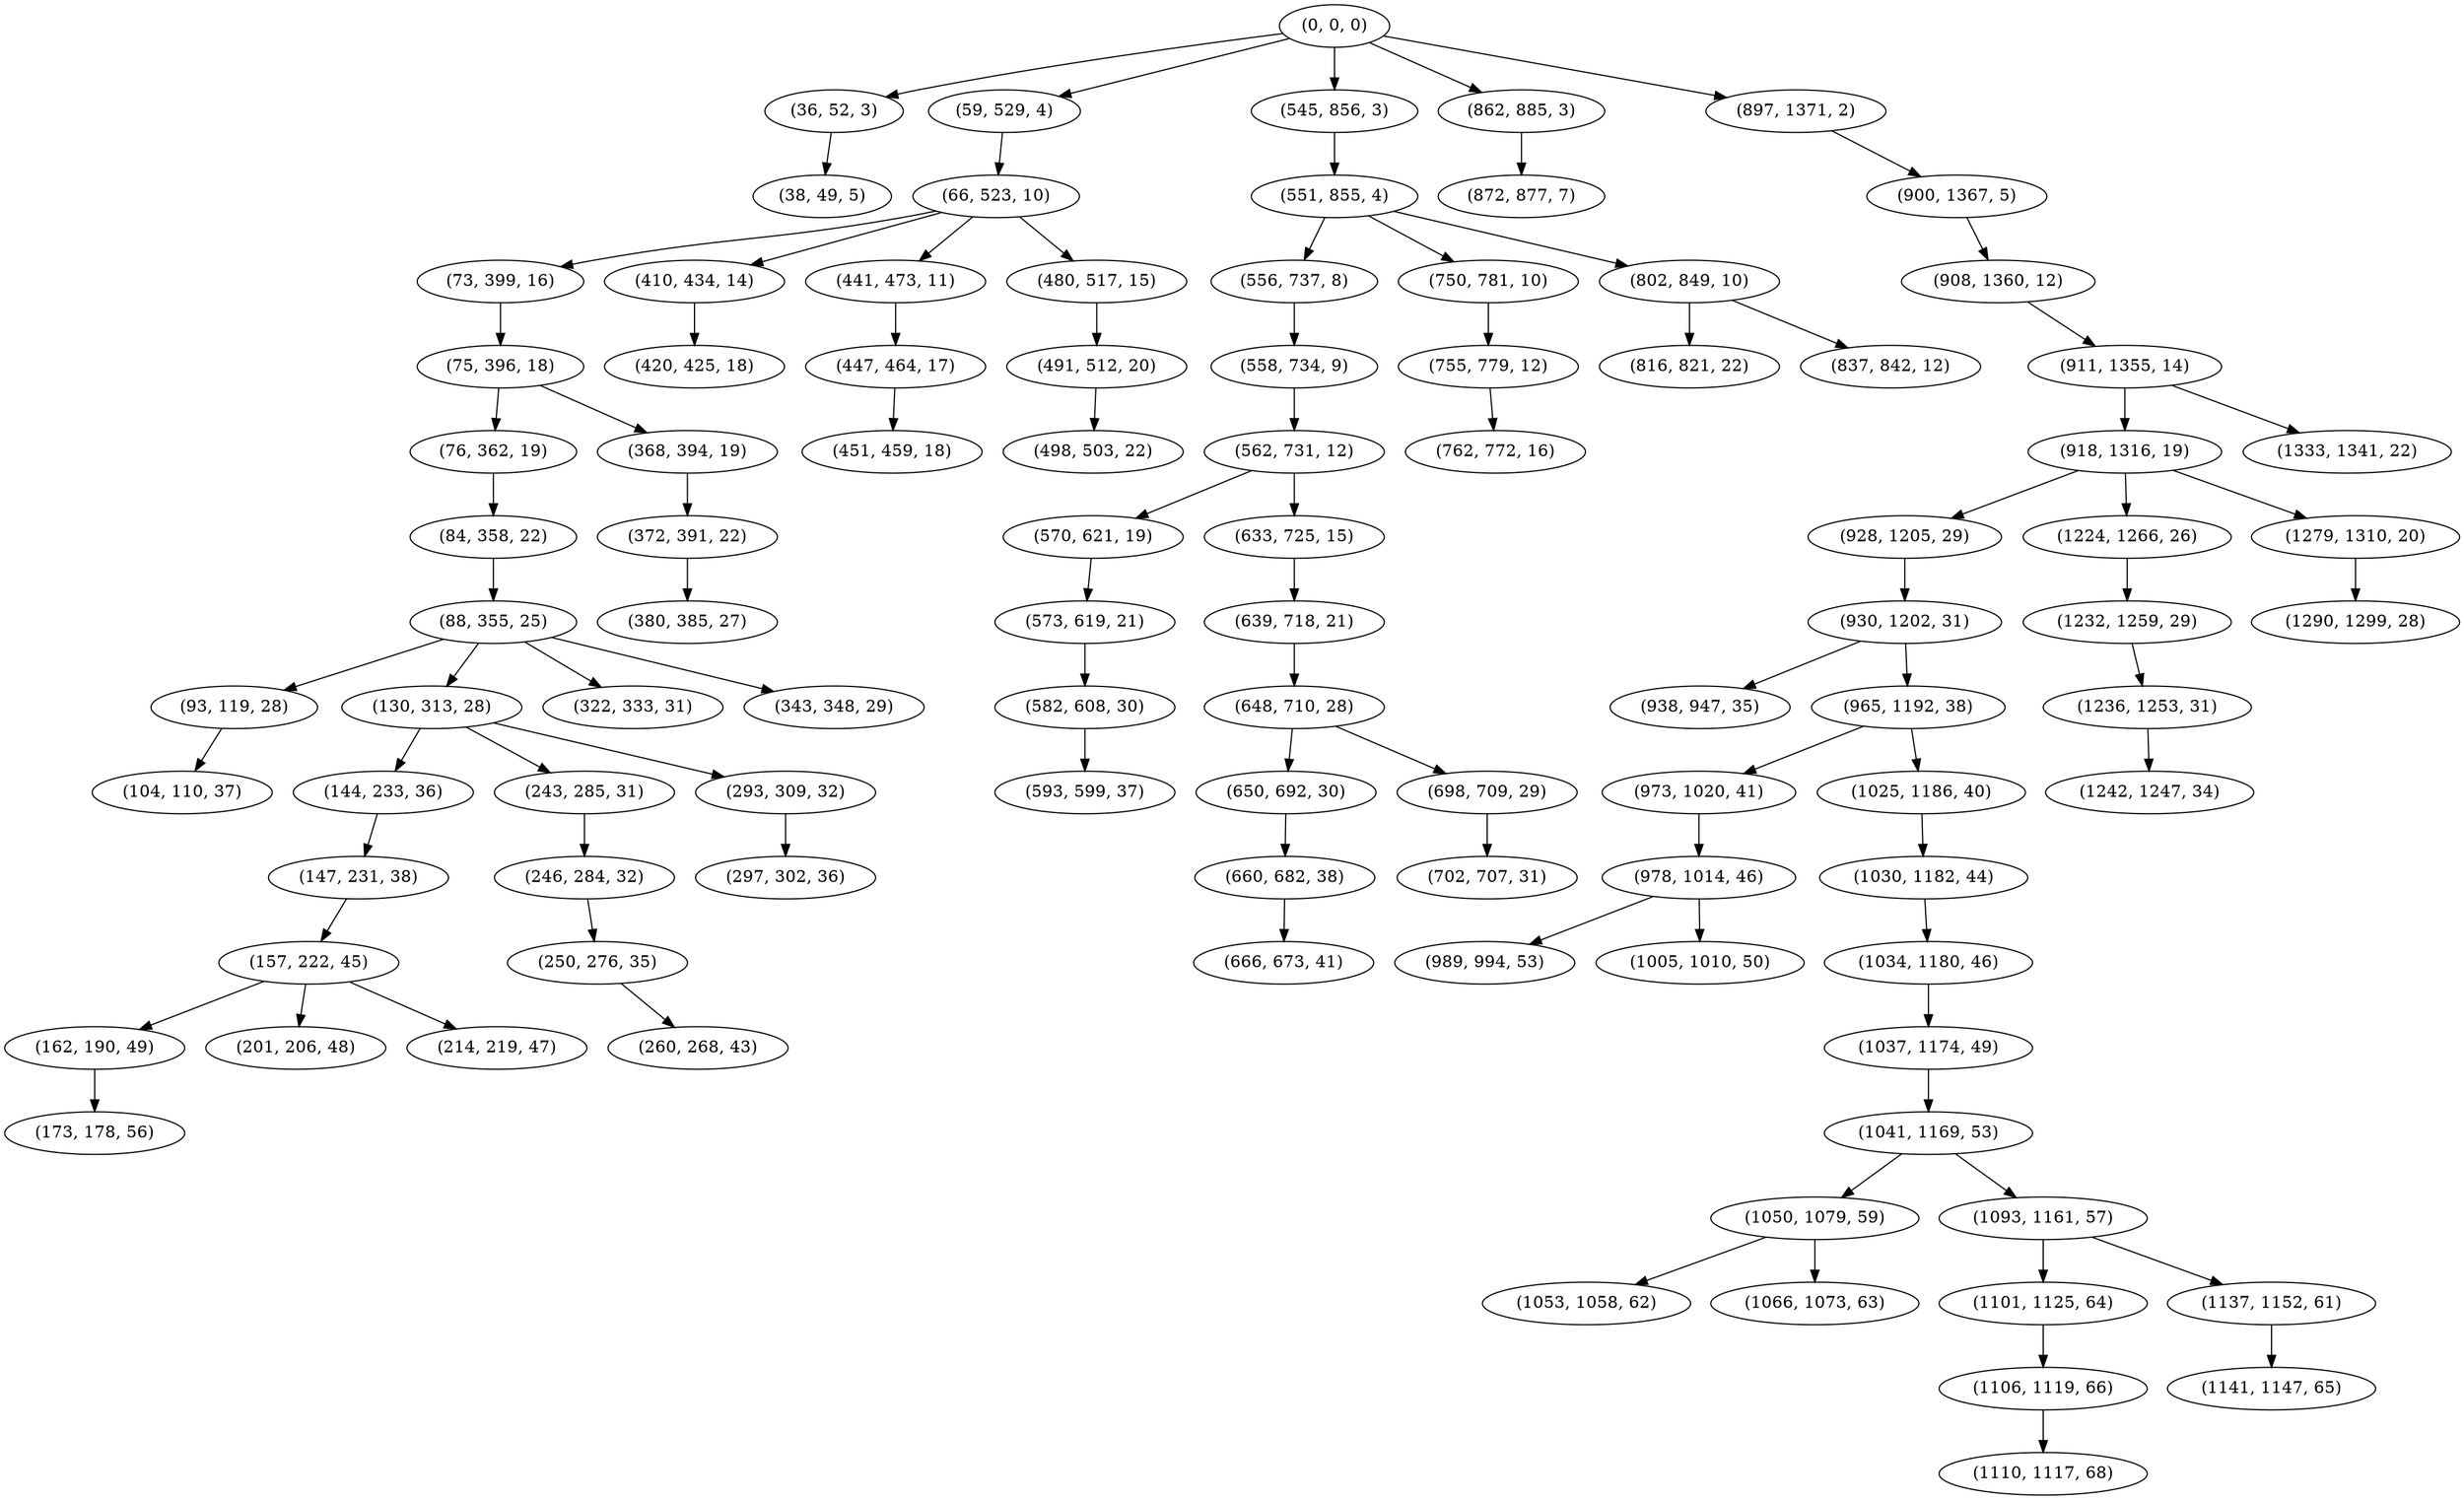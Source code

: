 digraph tree {
    "(0, 0, 0)";
    "(36, 52, 3)";
    "(38, 49, 5)";
    "(59, 529, 4)";
    "(66, 523, 10)";
    "(73, 399, 16)";
    "(75, 396, 18)";
    "(76, 362, 19)";
    "(84, 358, 22)";
    "(88, 355, 25)";
    "(93, 119, 28)";
    "(104, 110, 37)";
    "(130, 313, 28)";
    "(144, 233, 36)";
    "(147, 231, 38)";
    "(157, 222, 45)";
    "(162, 190, 49)";
    "(173, 178, 56)";
    "(201, 206, 48)";
    "(214, 219, 47)";
    "(243, 285, 31)";
    "(246, 284, 32)";
    "(250, 276, 35)";
    "(260, 268, 43)";
    "(293, 309, 32)";
    "(297, 302, 36)";
    "(322, 333, 31)";
    "(343, 348, 29)";
    "(368, 394, 19)";
    "(372, 391, 22)";
    "(380, 385, 27)";
    "(410, 434, 14)";
    "(420, 425, 18)";
    "(441, 473, 11)";
    "(447, 464, 17)";
    "(451, 459, 18)";
    "(480, 517, 15)";
    "(491, 512, 20)";
    "(498, 503, 22)";
    "(545, 856, 3)";
    "(551, 855, 4)";
    "(556, 737, 8)";
    "(558, 734, 9)";
    "(562, 731, 12)";
    "(570, 621, 19)";
    "(573, 619, 21)";
    "(582, 608, 30)";
    "(593, 599, 37)";
    "(633, 725, 15)";
    "(639, 718, 21)";
    "(648, 710, 28)";
    "(650, 692, 30)";
    "(660, 682, 38)";
    "(666, 673, 41)";
    "(698, 709, 29)";
    "(702, 707, 31)";
    "(750, 781, 10)";
    "(755, 779, 12)";
    "(762, 772, 16)";
    "(802, 849, 10)";
    "(816, 821, 22)";
    "(837, 842, 12)";
    "(862, 885, 3)";
    "(872, 877, 7)";
    "(897, 1371, 2)";
    "(900, 1367, 5)";
    "(908, 1360, 12)";
    "(911, 1355, 14)";
    "(918, 1316, 19)";
    "(928, 1205, 29)";
    "(930, 1202, 31)";
    "(938, 947, 35)";
    "(965, 1192, 38)";
    "(973, 1020, 41)";
    "(978, 1014, 46)";
    "(989, 994, 53)";
    "(1005, 1010, 50)";
    "(1025, 1186, 40)";
    "(1030, 1182, 44)";
    "(1034, 1180, 46)";
    "(1037, 1174, 49)";
    "(1041, 1169, 53)";
    "(1050, 1079, 59)";
    "(1053, 1058, 62)";
    "(1066, 1073, 63)";
    "(1093, 1161, 57)";
    "(1101, 1125, 64)";
    "(1106, 1119, 66)";
    "(1110, 1117, 68)";
    "(1137, 1152, 61)";
    "(1141, 1147, 65)";
    "(1224, 1266, 26)";
    "(1232, 1259, 29)";
    "(1236, 1253, 31)";
    "(1242, 1247, 34)";
    "(1279, 1310, 20)";
    "(1290, 1299, 28)";
    "(1333, 1341, 22)";
    "(0, 0, 0)" -> "(36, 52, 3)";
    "(0, 0, 0)" -> "(59, 529, 4)";
    "(0, 0, 0)" -> "(545, 856, 3)";
    "(0, 0, 0)" -> "(862, 885, 3)";
    "(0, 0, 0)" -> "(897, 1371, 2)";
    "(36, 52, 3)" -> "(38, 49, 5)";
    "(59, 529, 4)" -> "(66, 523, 10)";
    "(66, 523, 10)" -> "(73, 399, 16)";
    "(66, 523, 10)" -> "(410, 434, 14)";
    "(66, 523, 10)" -> "(441, 473, 11)";
    "(66, 523, 10)" -> "(480, 517, 15)";
    "(73, 399, 16)" -> "(75, 396, 18)";
    "(75, 396, 18)" -> "(76, 362, 19)";
    "(75, 396, 18)" -> "(368, 394, 19)";
    "(76, 362, 19)" -> "(84, 358, 22)";
    "(84, 358, 22)" -> "(88, 355, 25)";
    "(88, 355, 25)" -> "(93, 119, 28)";
    "(88, 355, 25)" -> "(130, 313, 28)";
    "(88, 355, 25)" -> "(322, 333, 31)";
    "(88, 355, 25)" -> "(343, 348, 29)";
    "(93, 119, 28)" -> "(104, 110, 37)";
    "(130, 313, 28)" -> "(144, 233, 36)";
    "(130, 313, 28)" -> "(243, 285, 31)";
    "(130, 313, 28)" -> "(293, 309, 32)";
    "(144, 233, 36)" -> "(147, 231, 38)";
    "(147, 231, 38)" -> "(157, 222, 45)";
    "(157, 222, 45)" -> "(162, 190, 49)";
    "(157, 222, 45)" -> "(201, 206, 48)";
    "(157, 222, 45)" -> "(214, 219, 47)";
    "(162, 190, 49)" -> "(173, 178, 56)";
    "(243, 285, 31)" -> "(246, 284, 32)";
    "(246, 284, 32)" -> "(250, 276, 35)";
    "(250, 276, 35)" -> "(260, 268, 43)";
    "(293, 309, 32)" -> "(297, 302, 36)";
    "(368, 394, 19)" -> "(372, 391, 22)";
    "(372, 391, 22)" -> "(380, 385, 27)";
    "(410, 434, 14)" -> "(420, 425, 18)";
    "(441, 473, 11)" -> "(447, 464, 17)";
    "(447, 464, 17)" -> "(451, 459, 18)";
    "(480, 517, 15)" -> "(491, 512, 20)";
    "(491, 512, 20)" -> "(498, 503, 22)";
    "(545, 856, 3)" -> "(551, 855, 4)";
    "(551, 855, 4)" -> "(556, 737, 8)";
    "(551, 855, 4)" -> "(750, 781, 10)";
    "(551, 855, 4)" -> "(802, 849, 10)";
    "(556, 737, 8)" -> "(558, 734, 9)";
    "(558, 734, 9)" -> "(562, 731, 12)";
    "(562, 731, 12)" -> "(570, 621, 19)";
    "(562, 731, 12)" -> "(633, 725, 15)";
    "(570, 621, 19)" -> "(573, 619, 21)";
    "(573, 619, 21)" -> "(582, 608, 30)";
    "(582, 608, 30)" -> "(593, 599, 37)";
    "(633, 725, 15)" -> "(639, 718, 21)";
    "(639, 718, 21)" -> "(648, 710, 28)";
    "(648, 710, 28)" -> "(650, 692, 30)";
    "(648, 710, 28)" -> "(698, 709, 29)";
    "(650, 692, 30)" -> "(660, 682, 38)";
    "(660, 682, 38)" -> "(666, 673, 41)";
    "(698, 709, 29)" -> "(702, 707, 31)";
    "(750, 781, 10)" -> "(755, 779, 12)";
    "(755, 779, 12)" -> "(762, 772, 16)";
    "(802, 849, 10)" -> "(816, 821, 22)";
    "(802, 849, 10)" -> "(837, 842, 12)";
    "(862, 885, 3)" -> "(872, 877, 7)";
    "(897, 1371, 2)" -> "(900, 1367, 5)";
    "(900, 1367, 5)" -> "(908, 1360, 12)";
    "(908, 1360, 12)" -> "(911, 1355, 14)";
    "(911, 1355, 14)" -> "(918, 1316, 19)";
    "(911, 1355, 14)" -> "(1333, 1341, 22)";
    "(918, 1316, 19)" -> "(928, 1205, 29)";
    "(918, 1316, 19)" -> "(1224, 1266, 26)";
    "(918, 1316, 19)" -> "(1279, 1310, 20)";
    "(928, 1205, 29)" -> "(930, 1202, 31)";
    "(930, 1202, 31)" -> "(938, 947, 35)";
    "(930, 1202, 31)" -> "(965, 1192, 38)";
    "(965, 1192, 38)" -> "(973, 1020, 41)";
    "(965, 1192, 38)" -> "(1025, 1186, 40)";
    "(973, 1020, 41)" -> "(978, 1014, 46)";
    "(978, 1014, 46)" -> "(989, 994, 53)";
    "(978, 1014, 46)" -> "(1005, 1010, 50)";
    "(1025, 1186, 40)" -> "(1030, 1182, 44)";
    "(1030, 1182, 44)" -> "(1034, 1180, 46)";
    "(1034, 1180, 46)" -> "(1037, 1174, 49)";
    "(1037, 1174, 49)" -> "(1041, 1169, 53)";
    "(1041, 1169, 53)" -> "(1050, 1079, 59)";
    "(1041, 1169, 53)" -> "(1093, 1161, 57)";
    "(1050, 1079, 59)" -> "(1053, 1058, 62)";
    "(1050, 1079, 59)" -> "(1066, 1073, 63)";
    "(1093, 1161, 57)" -> "(1101, 1125, 64)";
    "(1093, 1161, 57)" -> "(1137, 1152, 61)";
    "(1101, 1125, 64)" -> "(1106, 1119, 66)";
    "(1106, 1119, 66)" -> "(1110, 1117, 68)";
    "(1137, 1152, 61)" -> "(1141, 1147, 65)";
    "(1224, 1266, 26)" -> "(1232, 1259, 29)";
    "(1232, 1259, 29)" -> "(1236, 1253, 31)";
    "(1236, 1253, 31)" -> "(1242, 1247, 34)";
    "(1279, 1310, 20)" -> "(1290, 1299, 28)";
}
